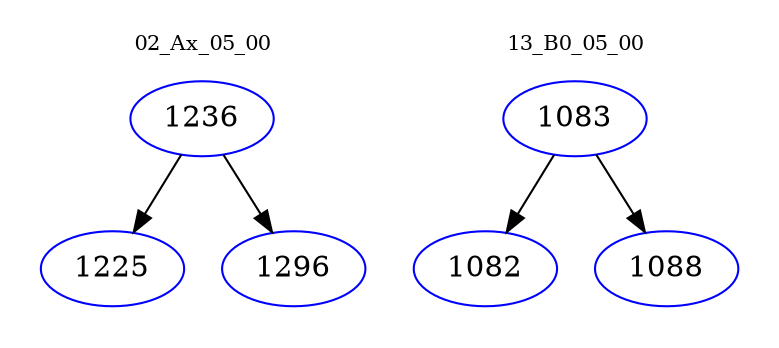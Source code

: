 digraph{
subgraph cluster_0 {
color = white
label = "02_Ax_05_00";
fontsize=10;
T0_1236 [label="1236", color="blue"]
T0_1236 -> T0_1225 [color="black"]
T0_1225 [label="1225", color="blue"]
T0_1236 -> T0_1296 [color="black"]
T0_1296 [label="1296", color="blue"]
}
subgraph cluster_1 {
color = white
label = "13_B0_05_00";
fontsize=10;
T1_1083 [label="1083", color="blue"]
T1_1083 -> T1_1082 [color="black"]
T1_1082 [label="1082", color="blue"]
T1_1083 -> T1_1088 [color="black"]
T1_1088 [label="1088", color="blue"]
}
}
